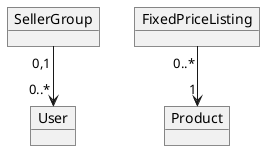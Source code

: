 @startuml
'https://plantuml.com/object-diagram

object SellerGroup
object User
object FixedPriceListing
object Product

SellerGroup "0,1"--> "0..*" User

FixedPriceListing "0..*" --> "1" Product

@enduml
